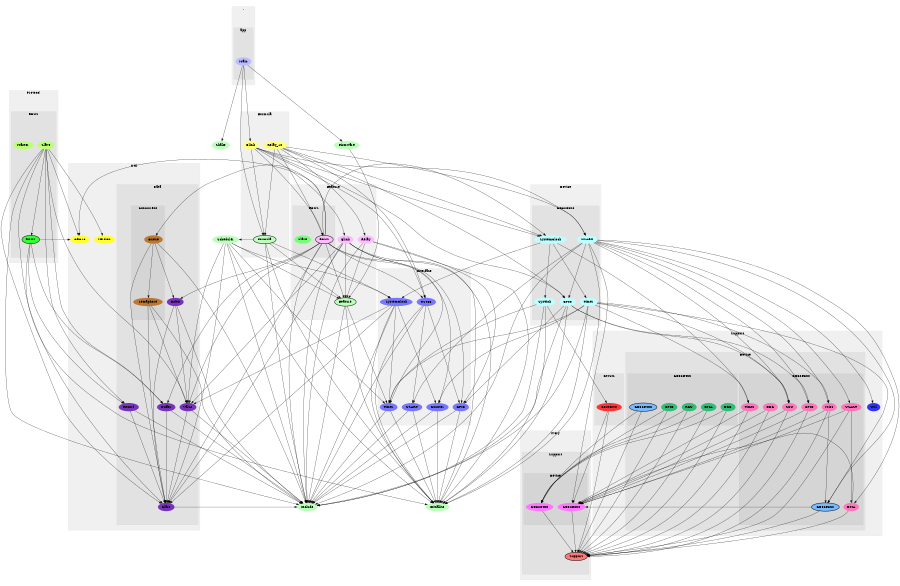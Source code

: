 digraph G {
size="6,4";
ratio="fill";
u11[label="Firmware",style="filled",fillcolor="#bbffbb",penwidth="0"];
u15[label="Include",style="filled",fillcolor="#bbffbb",penwidth="0"];
u16[label="Initialize",style="filled",fillcolor="#bbffbb",penwidth="0"];
u29[label="Scheduler",style="filled",fillcolor="#bbffbb",penwidth="0"];
u30[label="Shake",style="filled",fillcolor="#bbffbb",penwidth="0"];
subgraph cluster_0 {
label=".";
color="#0000000F";
style="filled";
subgraph cluster_1 {
label="app";
color="#0000000F";
style="filled";
u0[label="Main",style="filled",fillcolor="#bbbbff",penwidth="0"];

}

}
subgraph cluster_2 {
label="Device";
color="#0000000F";
style="filled";
subgraph cluster_3 {
label="GD32F3x0";
color="#0000000F";
style="filled";
u1[label="GPIO",style="filled",fillcolor="#bbffff",penwidth="0"];
u2[label="SysTick",style="filled",fillcolor="#bbffff",penwidth="0"];
u3[label="SystemClock",style="filled",fillcolor="#bbffff",penwidth="0"];
u4[label="USART",style="filled",fillcolor="#bbffff",penwidth="0"];
u5[label="Timer",style="filled",fillcolor="#bbffff",penwidth="0"];

}

}
subgraph cluster_4 {
label="Feature";
color="#0000000F";
style="filled";
u10[label="Feature",style="filled,bold",fillcolor="#bbffbb"];
u6[label="Relay",style="filled",fillcolor="#ffbbff",penwidth="0"];
u9[label="Blink",style="filled",fillcolor="#ffbbff",penwidth="0"];
subgraph cluster_5 {
label="RBUS";
color="#0000000F";
style="filled";
u8[label="RBUS",style="filled,bold",fillcolor="#ffbbff"];
u7[label="Slave",style="filled",fillcolor="#77ff77",penwidth="0"];

}

}
subgraph cluster_6 {
label="Formula";
color="#0000000F";
style="filled";
u14[label="Formula",style="filled,bold",fillcolor="#bbffbb"];
u12[label="Relay_10",style="filled",fillcolor="#ffff77",penwidth="0"];
u13[label="Blink",style="filled",fillcolor="#ffff77",penwidth="0"];

}
subgraph cluster_7 {
label="Interface";
color="#0000000F";
style="filled";
u17[label="GPIO",style="filled",fillcolor="#7777ff",penwidth="0"];
u18[label="Counter",style="filled",fillcolor="#7777ff",penwidth="0"];
u19[label="RS485",style="filled",fillcolor="#7777ff",penwidth="0"];
u20[label="SystemClock",style="filled",fillcolor="#7777ff",penwidth="0"];
u21[label="USART",style="filled",fillcolor="#7777ff",penwidth="0"];
u22[label="Timer",style="filled",fillcolor="#7777ff",penwidth="0"];

}
subgraph cluster_8 {
label="Ivory";
color="#0000000F";
style="filled";
subgraph cluster_9 {
label="Support";
color="#0000000F";
style="filled";
u25[label="Support",style="filled,bold",fillcolor="#ff7777"];
subgraph cluster_10 {
label="Device";
color="#0000000F";
style="filled";
u23[label="GD32F4xx",style="filled",fillcolor="#ff77ff",penwidth="0"];
u24[label="GD32F3x0",style="filled",fillcolor="#ff77ff",penwidth="0"];

}

}

}
subgraph cluster_11 {
label="Protocol";
color="#0000000F";
style="filled";
subgraph cluster_12 {
label="RBUS";
color="#0000000F";
style="filled";
u28[label="RBUS",style="filled,bold",fillcolor="#33ff33"];
u26[label="Slave",style="filled",fillcolor="#bbff77",penwidth="0"];
u27[label="Master",style="filled",fillcolor="#bbff77",penwidth="0"];

}

}
subgraph cluster_13 {
label="Support";
color="#0000000F";
style="filled";
u45[label="Util",style="filled",fillcolor="#3333ff",penwidth="0"];
subgraph cluster_14 {
label="CMSIS";
color="#0000000F";
style="filled";
u31[label="CoreCM4",style="filled",fillcolor="#ff3333",penwidth="0"];

}
subgraph cluster_15 {
label="Device";
color="#0000000F";
style="filled";
subgraph cluster_16 {
label="GD32F3x0";
color="#0000000F";
style="filled";
u44[label="GD32F3x0",style="filled,bold",fillcolor="#77bbff"];
u37[label="GPIO",style="filled",fillcolor="#ff77bb",penwidth="0"];
u38[label="RCU",style="filled",fillcolor="#ff77bb",penwidth="0"];
u39[label="Misc",style="filled",fillcolor="#ff77bb",penwidth="0"];
u40[label="DMA",style="filled",fillcolor="#ff77bb",penwidth="0"];
u41[label="USART",style="filled",fillcolor="#ff77bb",penwidth="0"];
u42[label="Timer",style="filled",fillcolor="#ff77bb",penwidth="0"];
u43[label="DBG",style="filled",fillcolor="#ff77bb",penwidth="0"];

}
subgraph cluster_17 {
label="GD32F4xx";
color="#0000000F";
style="filled";
u32[label="GD32F4xx",style="filled,bold",fillcolor="#77bbff"];
u33[label="GPIO",style="filled",fillcolor="#33bb77",penwidth="0"];
u34[label="RCU",style="filled",fillcolor="#33bb77",penwidth="0"];
u35[label="DMA",style="filled",fillcolor="#33bb77",penwidth="0"];
u36[label="DBG",style="filled",fillcolor="#33bb77",penwidth="0"];

}

}

}
subgraph cluster_18 {
label="Util";
color="#0000000F";
style="filled";
u46[label="Version",style="filled",fillcolor="#ffff33",penwidth="0"];
u54[label="CRC16",style="filled",fillcolor="#ffff33",penwidth="0"];
subgraph cluster_19 {
label="Data";
color="#0000000F";
style="filled";
u47[label="Record",style="filled",fillcolor="#7733bb",penwidth="0"];
u48[label="Class",style="filled",fillcolor="#7733bb",penwidth="0"];
u49[label="Buffer",style="filled",fillcolor="#7733bb",penwidth="0"];
u50[label="Value",style="filled",fillcolor="#7733bb",penwidth="0"];
u51[label="Index",style="filled",fillcolor="#7733bb",penwidth="0"];
subgraph cluster_20 {
label="Concurrent";
color="#0000000F";
style="filled";
u52[label="Queue",style="filled",fillcolor="#bb7733",penwidth="0"];
u53[label="Semaphore",style="filled",fillcolor="#bb7733",penwidth="0"];

}

}

}
u0 -> u11;
u0 -> u13;
u0 -> u14;
u0 -> u30;
u1 -> u15;
u1 -> u16;
u1 -> u17;
u1 -> u37;
u1 -> u38;
u2 -> u15;
u2 -> u16;
u2 -> u22;
u2 -> u31;
u3 -> u2;
u3 -> u5;
u3 -> u20;
u3 -> u42;
u4 -> u1;
u4 -> u15;
u4 -> u16;
u4 -> u21;
u4 -> u24;
u4 -> u37;
u4 -> u38;
u4 -> u39;
u4 -> u40;
u4 -> u41;
u4 -> u44;
u4 -> u45;
u5 -> u15;
u5 -> u16;
u5 -> u18;
u5 -> u22;
u5 -> u38;
u5 -> u39;
u5 -> u42;
u5 -> u44;
u6 -> u10;
u6 -> u15;
u6 -> u16;
u6 -> u17;
u8 -> u3;
u8 -> u10;
u8 -> u15;
u8 -> u16;
u8 -> u18;
u8 -> u19;
u8 -> u48;
u8 -> u49;
u8 -> u50;
u8 -> u51;
u8 -> u52;
u8 -> u54;
u9 -> u10;
u9 -> u15;
u9 -> u16;
u9 -> u17;
u9 -> u22;
u9 -> u48;
u9 -> u50;
u10 -> u15;
u10 -> u16;
u10 -> u22;
u11 -> u10;
u12 -> u1;
u12 -> u3;
u12 -> u4;
u12 -> u6;
u12 -> u8;
u12 -> u14;
u12 -> u19;
u13 -> u1;
u13 -> u3;
u13 -> u4;
u13 -> u8;
u13 -> u9;
u13 -> u14;
u13 -> u19;
u14 -> u10;
u14 -> u15;
u14 -> u16;
u14 -> u20;
u14 -> u29;
u17 -> u15;
u17 -> u16;
u18 -> u15;
u18 -> u16;
u19 -> u15;
u19 -> u16;
u19 -> u17;
u19 -> u21;
u20 -> u15;
u20 -> u16;
u20 -> u18;
u20 -> u22;
u20 -> u48;
u20 -> u50;
u21 -> u15;
u21 -> u16;
u22 -> u15;
u22 -> u16;
u23 -> u25;
u24 -> u25;
u26 -> u15;
u26 -> u16;
u26 -> u28;
u26 -> u46;
u26 -> u47;
u26 -> u48;
u26 -> u49;
u26 -> u50;
u26 -> u54;
u28 -> u47;
u28 -> u48;
u28 -> u49;
u28 -> u54;
u29 -> u10;
u29 -> u15;
u29 -> u16;
u29 -> u20;
u29 -> u22;
u29 -> u48;
u29 -> u50;
u31 -> u24;
u31 -> u25;
u32 -> u23;
u32 -> u25;
u33 -> u23;
u33 -> u25;
u34 -> u23;
u34 -> u25;
u35 -> u23;
u35 -> u25;
u36 -> u23;
u36 -> u25;
u37 -> u24;
u37 -> u25;
u38 -> u24;
u38 -> u25;
u39 -> u24;
u39 -> u25;
u39 -> u44;
u40 -> u24;
u40 -> u25;
u41 -> u24;
u41 -> u25;
u41 -> u40;
u42 -> u24;
u42 -> u25;
u43 -> u24;
u43 -> u25;
u44 -> u24;
u44 -> u25;
u47 -> u15;
u47 -> u48;
u48 -> u15;
u49 -> u15;
u49 -> u48;
u50 -> u15;
u50 -> u48;
u51 -> u15;
u51 -> u48;
u51 -> u50;
u52 -> u15;
u52 -> u48;
u52 -> u51;
u52 -> u53;
u53 -> u15;
u53 -> u48;
u53 -> u50;

}
